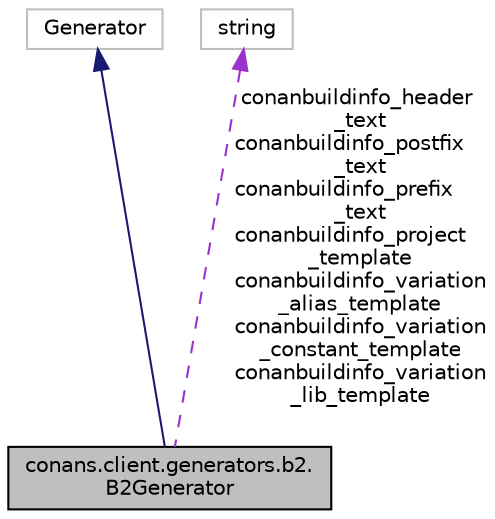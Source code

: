 digraph "conans.client.generators.b2.B2Generator"
{
 // LATEX_PDF_SIZE
  edge [fontname="Helvetica",fontsize="10",labelfontname="Helvetica",labelfontsize="10"];
  node [fontname="Helvetica",fontsize="10",shape=record];
  Node1 [label="conans.client.generators.b2.\lB2Generator",height=0.2,width=0.4,color="black", fillcolor="grey75", style="filled", fontcolor="black",tooltip=" "];
  Node2 -> Node1 [dir="back",color="midnightblue",fontsize="10",style="solid"];
  Node2 [label="Generator",height=0.2,width=0.4,color="grey75", fillcolor="white", style="filled",tooltip=" "];
  Node3 -> Node1 [dir="back",color="darkorchid3",fontsize="10",style="dashed",label=" conanbuildinfo_header\l_text\nconanbuildinfo_postfix\l_text\nconanbuildinfo_prefix\l_text\nconanbuildinfo_project\l_template\nconanbuildinfo_variation\l_alias_template\nconanbuildinfo_variation\l_constant_template\nconanbuildinfo_variation\l_lib_template" ];
  Node3 [label="string",height=0.2,width=0.4,color="grey75", fillcolor="white", style="filled",tooltip=" "];
}
